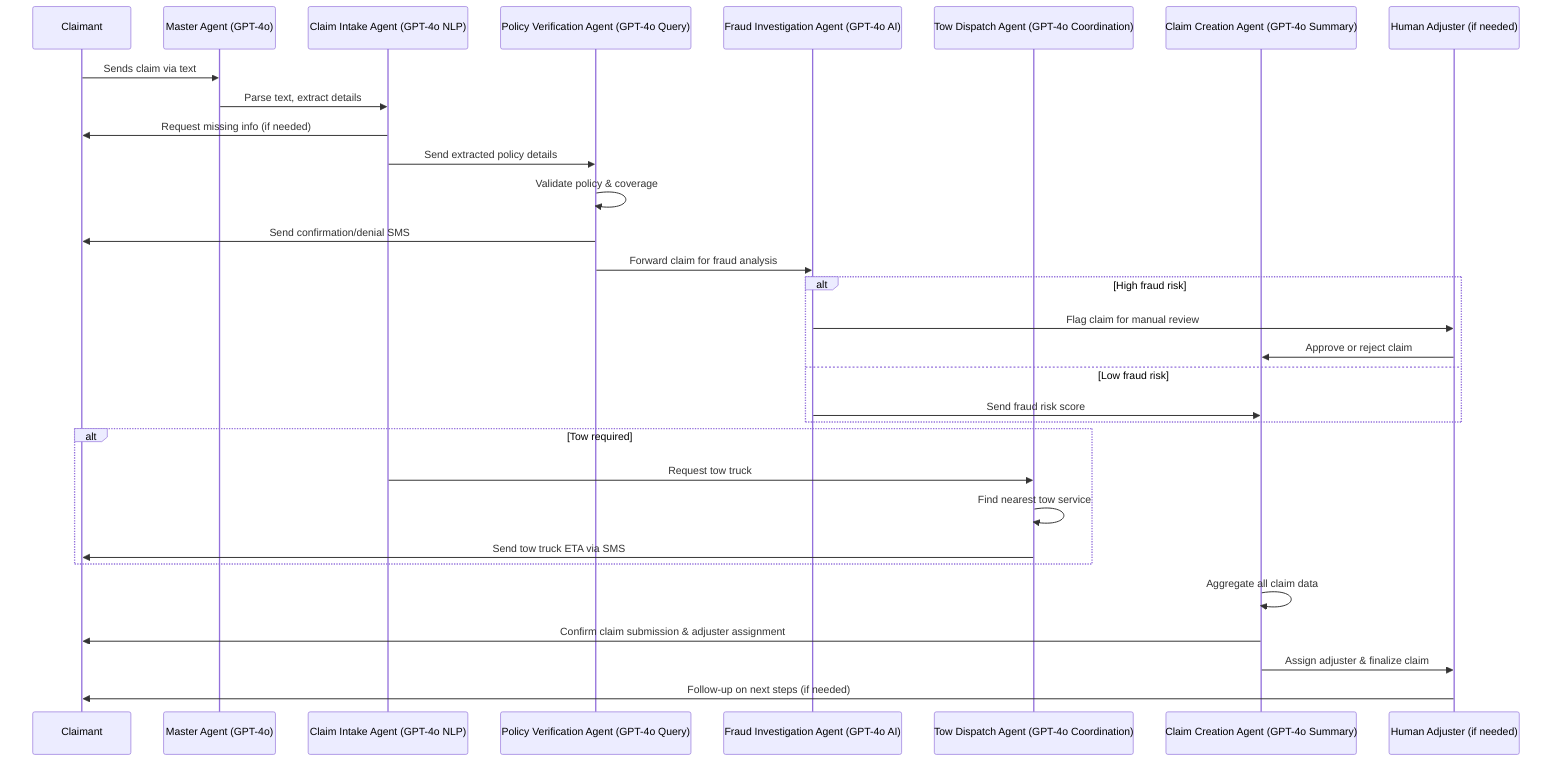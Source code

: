sequenceDiagram
    participant Claimant
    participant MasterAgent as Master Agent (GPT-4o)
    participant ClaimIntake as Claim Intake Agent (GPT-4o NLP)
    participant PolicyVerify as Policy Verification Agent (GPT-4o Query)
    participant FraudCheck as Fraud Investigation Agent (GPT-4o AI)
    participant TowDispatch as Tow Dispatch Agent (GPT-4o Coordination)
    participant ClaimCreate as Claim Creation Agent (GPT-4o Summary)
    participant Adjuster as Human Adjuster (if needed)

    Claimant->>MasterAgent: Sends claim via text
    MasterAgent->>ClaimIntake: Parse text, extract details
    ClaimIntake->>Claimant: Request missing info (if needed)
    ClaimIntake->>PolicyVerify: Send extracted policy details
    PolicyVerify->>PolicyVerify: Validate policy & coverage
    PolicyVerify->>Claimant: Send confirmation/denial SMS
    PolicyVerify->>FraudCheck: Forward claim for fraud analysis

    alt High fraud risk
        FraudCheck->>Adjuster: Flag claim for manual review
        Adjuster->>ClaimCreate: Approve or reject claim
    else Low fraud risk
        FraudCheck->>ClaimCreate: Send fraud risk score
    end

    alt Tow required
        ClaimIntake->>TowDispatch: Request tow truck
        TowDispatch->>TowDispatch: Find nearest tow service
        TowDispatch->>Claimant: Send tow truck ETA via SMS
    end

    ClaimCreate->>ClaimCreate: Aggregate all claim data
    ClaimCreate->>Claimant: Confirm claim submission & adjuster assignment
    ClaimCreate->>Adjuster: Assign adjuster & finalize claim

    Adjuster->>Claimant: Follow-up on next steps (if needed)
